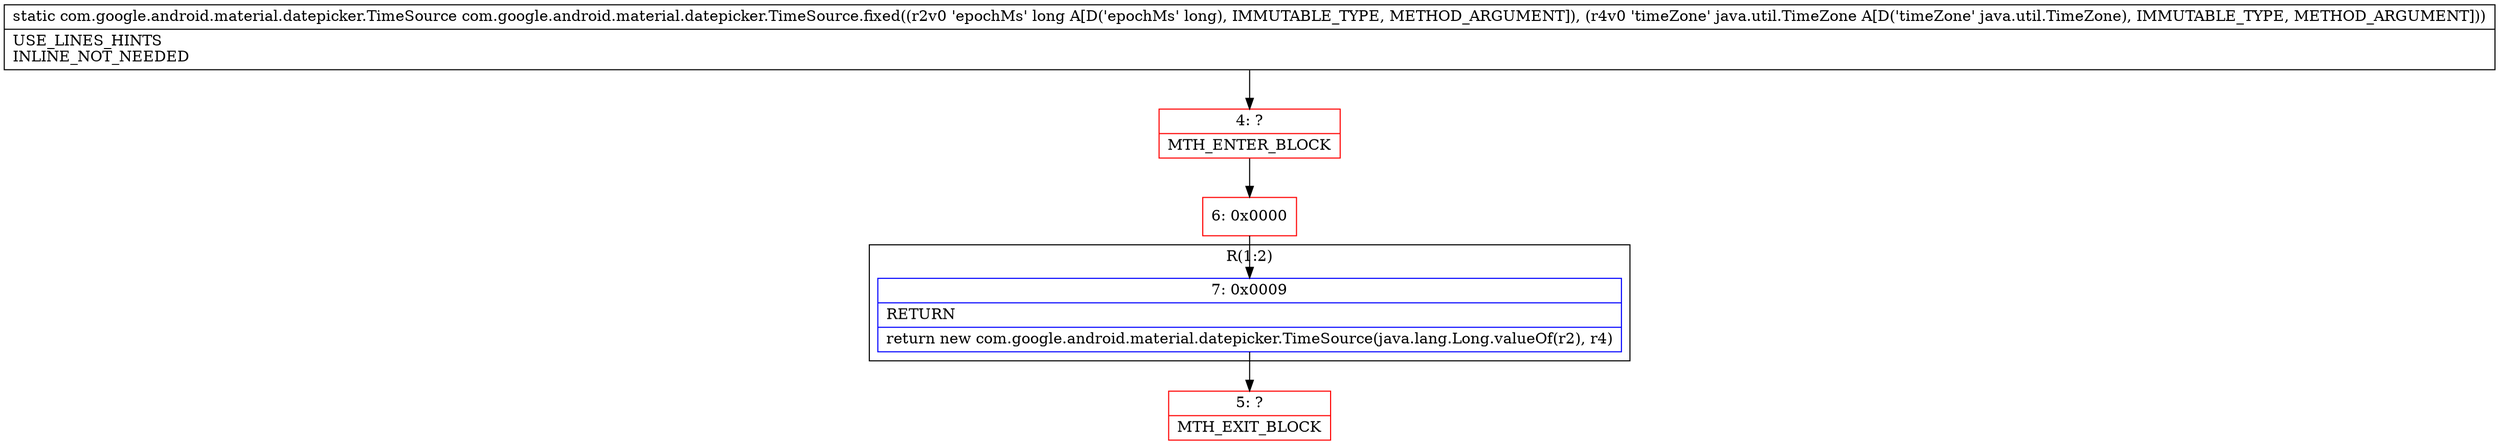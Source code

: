 digraph "CFG forcom.google.android.material.datepicker.TimeSource.fixed(JLjava\/util\/TimeZone;)Lcom\/google\/android\/material\/datepicker\/TimeSource;" {
subgraph cluster_Region_1597396860 {
label = "R(1:2)";
node [shape=record,color=blue];
Node_7 [shape=record,label="{7\:\ 0x0009|RETURN\l|return new com.google.android.material.datepicker.TimeSource(java.lang.Long.valueOf(r2), r4)\l}"];
}
Node_4 [shape=record,color=red,label="{4\:\ ?|MTH_ENTER_BLOCK\l}"];
Node_6 [shape=record,color=red,label="{6\:\ 0x0000}"];
Node_5 [shape=record,color=red,label="{5\:\ ?|MTH_EXIT_BLOCK\l}"];
MethodNode[shape=record,label="{static com.google.android.material.datepicker.TimeSource com.google.android.material.datepicker.TimeSource.fixed((r2v0 'epochMs' long A[D('epochMs' long), IMMUTABLE_TYPE, METHOD_ARGUMENT]), (r4v0 'timeZone' java.util.TimeZone A[D('timeZone' java.util.TimeZone), IMMUTABLE_TYPE, METHOD_ARGUMENT]))  | USE_LINES_HINTS\lINLINE_NOT_NEEDED\l}"];
MethodNode -> Node_4;Node_7 -> Node_5;
Node_4 -> Node_6;
Node_6 -> Node_7;
}

